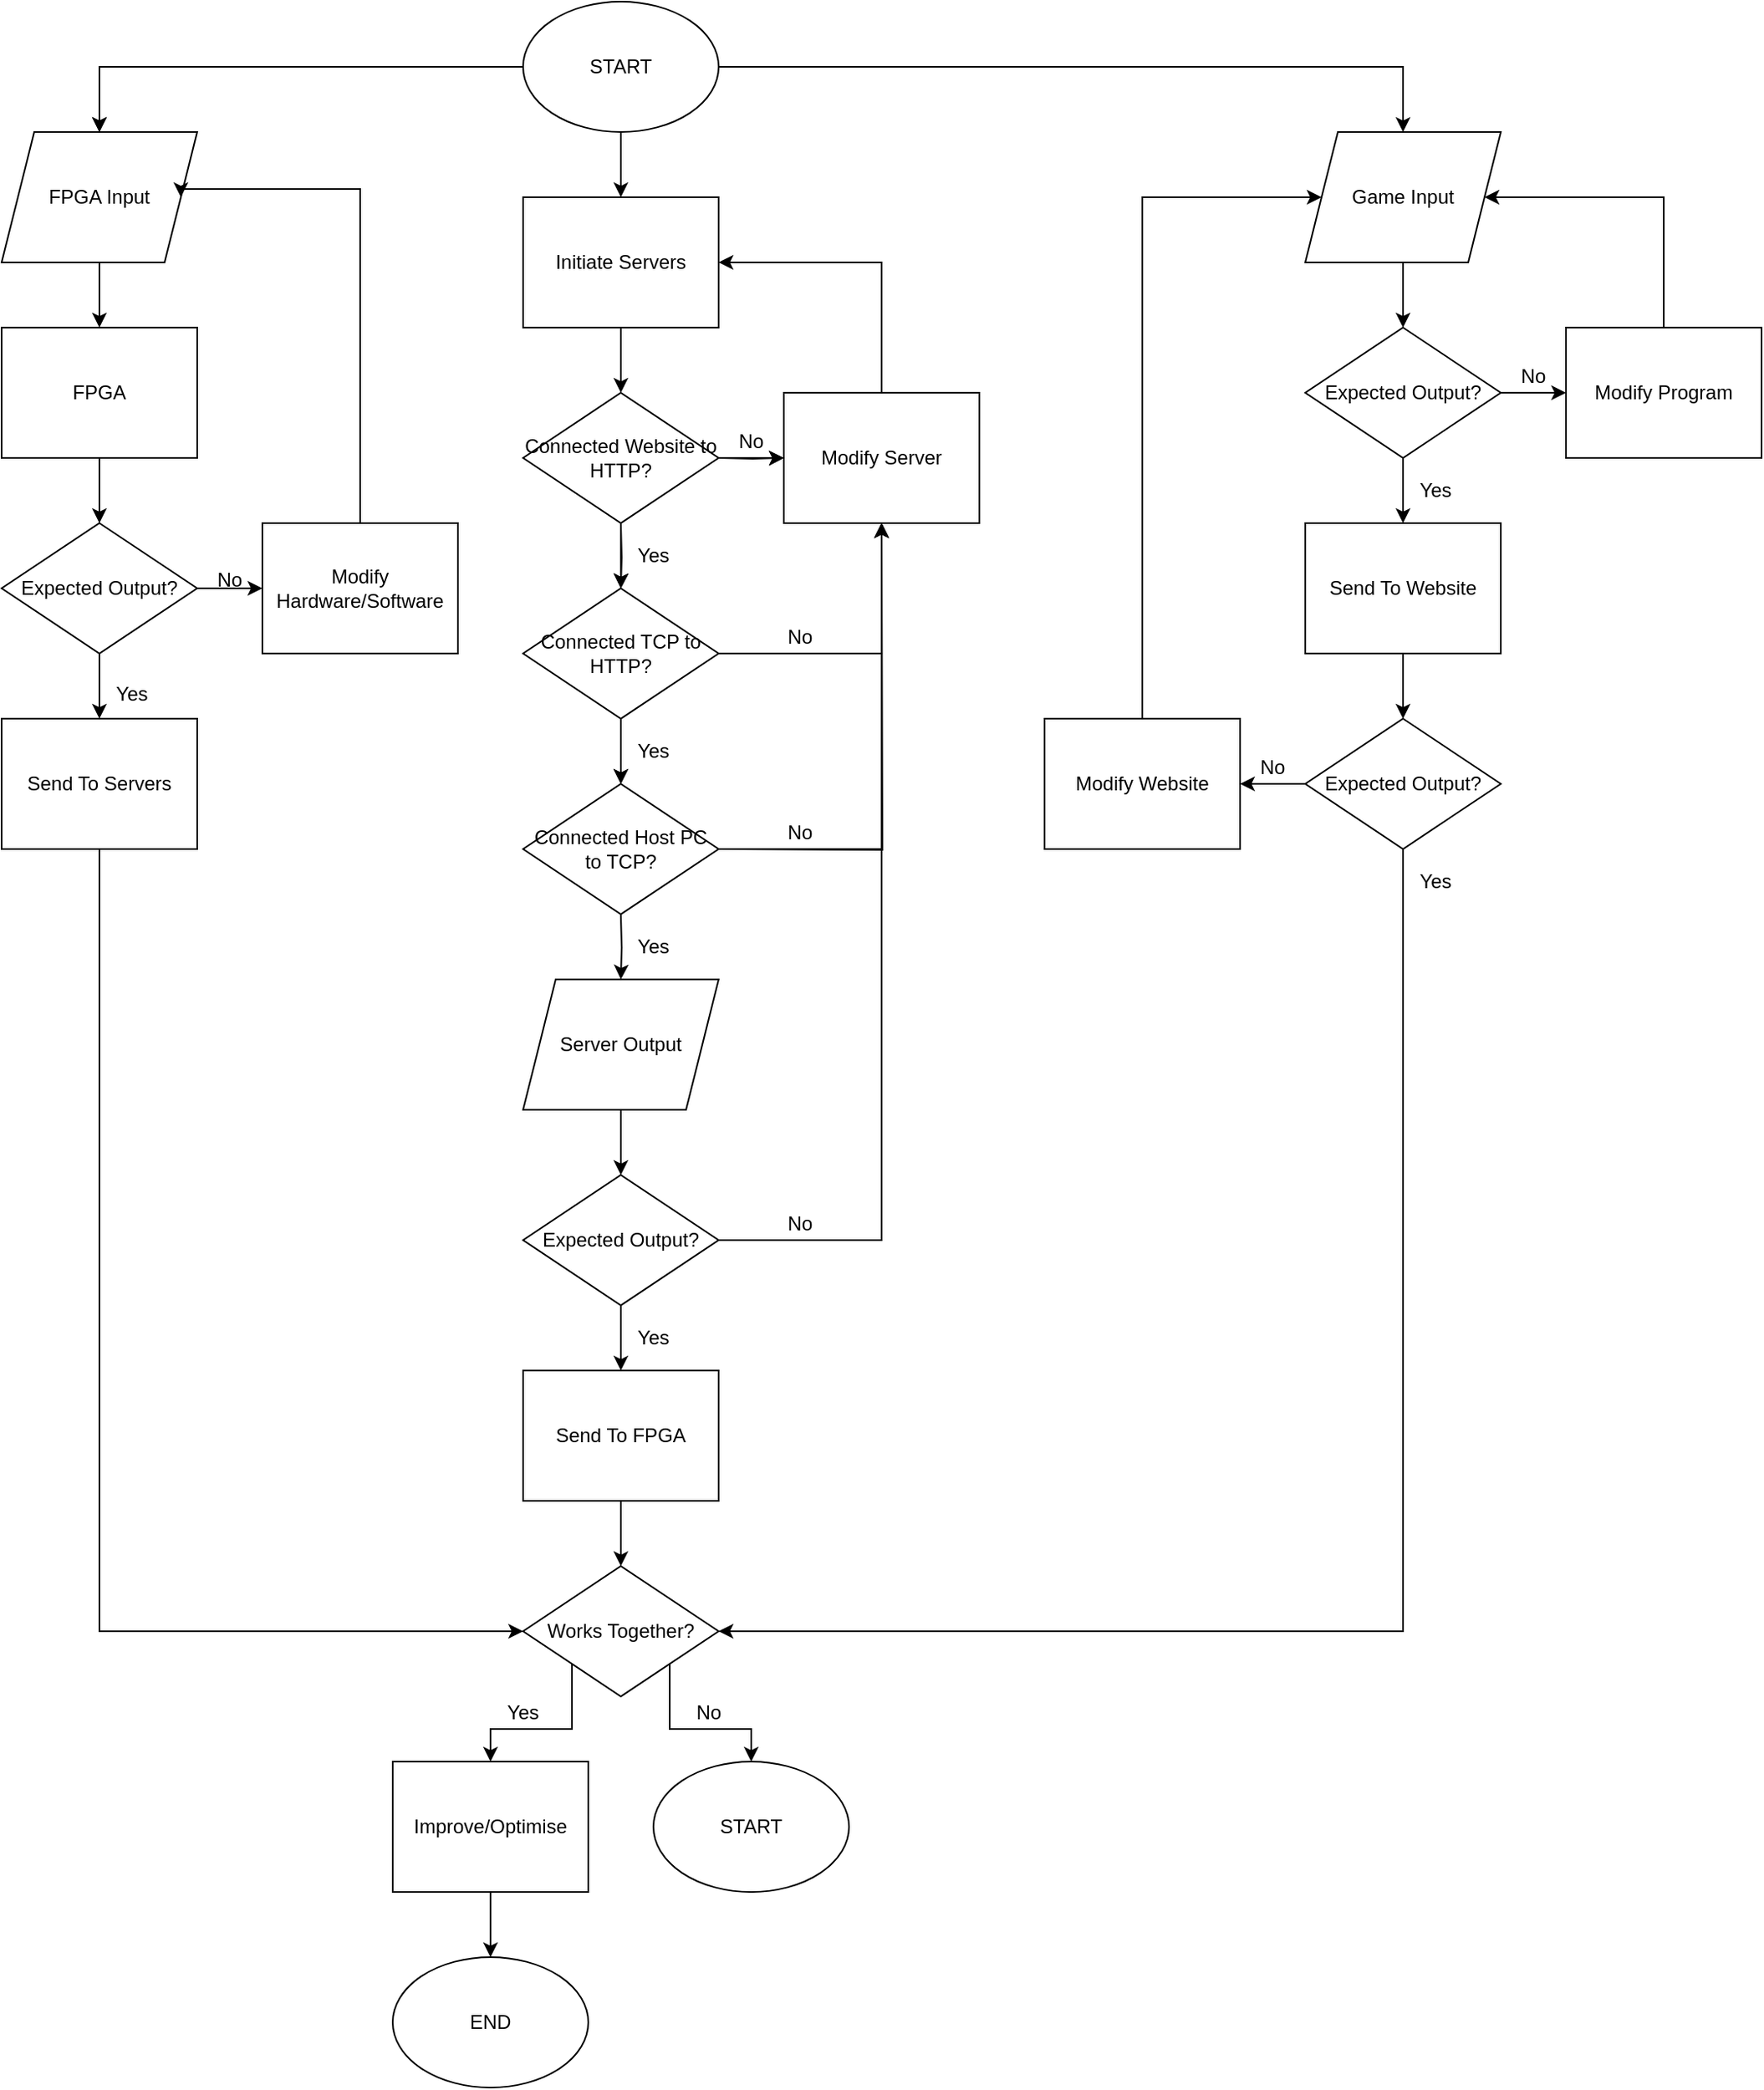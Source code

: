 <mxfile version="14.5.1" type="device"><diagram id="cnH5bd1zvQErQgsKjO0e" name="Page-1"><mxGraphModel dx="2556" dy="1160" grid="1" gridSize="10" guides="1" tooltips="1" connect="1" arrows="1" fold="1" page="1" pageScale="1" pageWidth="827" pageHeight="1169" math="0" shadow="0"><root><mxCell id="0"/><mxCell id="1" parent="0"/><mxCell id="_CtNyFLkLFWy0Ee-FRW--50" style="edgeStyle=orthogonalEdgeStyle;rounded=0;orthogonalLoop=1;jettySize=auto;html=1;exitX=1;exitY=0.5;exitDx=0;exitDy=0;entryX=0.5;entryY=0;entryDx=0;entryDy=0;" edge="1" parent="1" source="_CtNyFLkLFWy0Ee-FRW--1" target="_CtNyFLkLFWy0Ee-FRW--49"><mxGeometry relative="1" as="geometry"/></mxCell><mxCell id="_CtNyFLkLFWy0Ee-FRW--81" style="edgeStyle=orthogonalEdgeStyle;rounded=0;orthogonalLoop=1;jettySize=auto;html=1;exitX=0;exitY=0.5;exitDx=0;exitDy=0;entryX=0.5;entryY=0;entryDx=0;entryDy=0;" edge="1" parent="1" source="_CtNyFLkLFWy0Ee-FRW--1" target="_CtNyFLkLFWy0Ee-FRW--72"><mxGeometry relative="1" as="geometry"/></mxCell><mxCell id="_CtNyFLkLFWy0Ee-FRW--82" style="edgeStyle=orthogonalEdgeStyle;rounded=0;orthogonalLoop=1;jettySize=auto;html=1;exitX=0.5;exitY=1;exitDx=0;exitDy=0;entryX=0.5;entryY=0;entryDx=0;entryDy=0;" edge="1" parent="1" source="_CtNyFLkLFWy0Ee-FRW--1" target="_CtNyFLkLFWy0Ee-FRW--11"><mxGeometry relative="1" as="geometry"/></mxCell><mxCell id="_CtNyFLkLFWy0Ee-FRW--1" value="START" style="ellipse;whiteSpace=wrap;html=1;" vertex="1" parent="1"><mxGeometry x="320" width="120" height="80" as="geometry"/></mxCell><mxCell id="_CtNyFLkLFWy0Ee-FRW--42" style="edgeStyle=orthogonalEdgeStyle;rounded=0;orthogonalLoop=1;jettySize=auto;html=1;exitX=0.5;exitY=1;exitDx=0;exitDy=0;entryX=0.5;entryY=0;entryDx=0;entryDy=0;" edge="1" parent="1" source="_CtNyFLkLFWy0Ee-FRW--11" target="_CtNyFLkLFWy0Ee-FRW--40"><mxGeometry relative="1" as="geometry"/></mxCell><mxCell id="_CtNyFLkLFWy0Ee-FRW--11" value="Initiate Servers" style="rounded=0;whiteSpace=wrap;html=1;" vertex="1" parent="1"><mxGeometry x="320" y="120" width="120" height="80" as="geometry"/></mxCell><mxCell id="_CtNyFLkLFWy0Ee-FRW--18" style="edgeStyle=orthogonalEdgeStyle;rounded=0;orthogonalLoop=1;jettySize=auto;html=1;exitX=1;exitY=0.5;exitDx=0;exitDy=0;entryX=0;entryY=0.5;entryDx=0;entryDy=0;" edge="1" parent="1" target="_CtNyFLkLFWy0Ee-FRW--15"><mxGeometry relative="1" as="geometry"><mxPoint x="440.0" y="280" as="sourcePoint"/></mxGeometry></mxCell><mxCell id="_CtNyFLkLFWy0Ee-FRW--22" style="edgeStyle=orthogonalEdgeStyle;rounded=0;orthogonalLoop=1;jettySize=auto;html=1;exitX=0.5;exitY=1;exitDx=0;exitDy=0;entryX=0.5;entryY=0;entryDx=0;entryDy=0;" edge="1" parent="1" target="_CtNyFLkLFWy0Ee-FRW--21"><mxGeometry relative="1" as="geometry"><mxPoint x="380.0" y="320" as="sourcePoint"/></mxGeometry></mxCell><mxCell id="_CtNyFLkLFWy0Ee-FRW--19" style="edgeStyle=orthogonalEdgeStyle;rounded=0;orthogonalLoop=1;jettySize=auto;html=1;exitX=0.5;exitY=0;exitDx=0;exitDy=0;entryX=1;entryY=0.5;entryDx=0;entryDy=0;" edge="1" parent="1" source="_CtNyFLkLFWy0Ee-FRW--15" target="_CtNyFLkLFWy0Ee-FRW--11"><mxGeometry relative="1" as="geometry"/></mxCell><mxCell id="_CtNyFLkLFWy0Ee-FRW--15" value="Modify Server" style="rounded=0;whiteSpace=wrap;html=1;" vertex="1" parent="1"><mxGeometry x="480" y="240" width="120" height="80" as="geometry"/></mxCell><mxCell id="_CtNyFLkLFWy0Ee-FRW--20" value="No" style="text;html=1;strokeColor=none;fillColor=none;align=center;verticalAlign=middle;whiteSpace=wrap;rounded=0;" vertex="1" parent="1"><mxGeometry x="440" y="260" width="40" height="20" as="geometry"/></mxCell><mxCell id="_CtNyFLkLFWy0Ee-FRW--23" style="edgeStyle=orthogonalEdgeStyle;rounded=0;orthogonalLoop=1;jettySize=auto;html=1;exitX=1;exitY=0.5;exitDx=0;exitDy=0;entryX=0.5;entryY=1;entryDx=0;entryDy=0;" edge="1" parent="1" source="_CtNyFLkLFWy0Ee-FRW--21" target="_CtNyFLkLFWy0Ee-FRW--15"><mxGeometry relative="1" as="geometry"/></mxCell><mxCell id="_CtNyFLkLFWy0Ee-FRW--27" style="edgeStyle=orthogonalEdgeStyle;rounded=0;orthogonalLoop=1;jettySize=auto;html=1;exitX=0.5;exitY=1;exitDx=0;exitDy=0;entryX=0.5;entryY=0;entryDx=0;entryDy=0;" edge="1" parent="1" source="_CtNyFLkLFWy0Ee-FRW--21"><mxGeometry relative="1" as="geometry"><mxPoint x="380.0" y="480" as="targetPoint"/></mxGeometry></mxCell><mxCell id="_CtNyFLkLFWy0Ee-FRW--47" style="edgeStyle=orthogonalEdgeStyle;rounded=0;orthogonalLoop=1;jettySize=auto;html=1;exitX=0.5;exitY=1;exitDx=0;exitDy=0;entryX=0.5;entryY=0;entryDx=0;entryDy=0;" edge="1" parent="1" source="_CtNyFLkLFWy0Ee-FRW--21" target="_CtNyFLkLFWy0Ee-FRW--39"><mxGeometry relative="1" as="geometry"/></mxCell><mxCell id="_CtNyFLkLFWy0Ee-FRW--21" value="Connected TCP to HTTP?" style="rhombus;whiteSpace=wrap;html=1;" vertex="1" parent="1"><mxGeometry x="320" y="360" width="120" height="80" as="geometry"/></mxCell><mxCell id="_CtNyFLkLFWy0Ee-FRW--24" value="No" style="text;html=1;strokeColor=none;fillColor=none;align=center;verticalAlign=middle;whiteSpace=wrap;rounded=0;" vertex="1" parent="1"><mxGeometry x="470" y="380" width="40" height="20" as="geometry"/></mxCell><mxCell id="_CtNyFLkLFWy0Ee-FRW--29" style="edgeStyle=orthogonalEdgeStyle;rounded=0;orthogonalLoop=1;jettySize=auto;html=1;exitX=1;exitY=0.5;exitDx=0;exitDy=0;" edge="1" parent="1"><mxGeometry relative="1" as="geometry"><mxPoint x="440.0" y="520" as="sourcePoint"/><mxPoint x="540" y="320" as="targetPoint"/></mxGeometry></mxCell><mxCell id="_CtNyFLkLFWy0Ee-FRW--30" value="No" style="text;html=1;strokeColor=none;fillColor=none;align=center;verticalAlign=middle;whiteSpace=wrap;rounded=0;" vertex="1" parent="1"><mxGeometry x="470" y="500" width="40" height="20" as="geometry"/></mxCell><mxCell id="_CtNyFLkLFWy0Ee-FRW--32" value="Yes" style="text;html=1;strokeColor=none;fillColor=none;align=center;verticalAlign=middle;whiteSpace=wrap;rounded=0;" vertex="1" parent="1"><mxGeometry x="380" y="330" width="40" height="20" as="geometry"/></mxCell><mxCell id="_CtNyFLkLFWy0Ee-FRW--33" value="Yes" style="text;html=1;strokeColor=none;fillColor=none;align=center;verticalAlign=middle;whiteSpace=wrap;rounded=0;" vertex="1" parent="1"><mxGeometry x="380" y="450" width="40" height="20" as="geometry"/></mxCell><mxCell id="_CtNyFLkLFWy0Ee-FRW--48" style="edgeStyle=orthogonalEdgeStyle;rounded=0;orthogonalLoop=1;jettySize=auto;html=1;exitX=1;exitY=0.5;exitDx=0;exitDy=0;entryX=0.5;entryY=1;entryDx=0;entryDy=0;" edge="1" parent="1" source="_CtNyFLkLFWy0Ee-FRW--39" target="_CtNyFLkLFWy0Ee-FRW--15"><mxGeometry relative="1" as="geometry"/></mxCell><mxCell id="_CtNyFLkLFWy0Ee-FRW--39" value="Connected Host PC to TCP?" style="rhombus;whiteSpace=wrap;html=1;" vertex="1" parent="1"><mxGeometry x="320" y="480" width="120" height="80" as="geometry"/></mxCell><mxCell id="_CtNyFLkLFWy0Ee-FRW--44" style="edgeStyle=orthogonalEdgeStyle;rounded=0;orthogonalLoop=1;jettySize=auto;html=1;exitX=0.5;exitY=1;exitDx=0;exitDy=0;entryX=0.5;entryY=0;entryDx=0;entryDy=0;" edge="1" parent="1" source="_CtNyFLkLFWy0Ee-FRW--40" target="_CtNyFLkLFWy0Ee-FRW--21"><mxGeometry relative="1" as="geometry"/></mxCell><mxCell id="_CtNyFLkLFWy0Ee-FRW--40" value="Connected Website to HTTP?" style="rhombus;whiteSpace=wrap;html=1;" vertex="1" parent="1"><mxGeometry x="320" y="240" width="120" height="80" as="geometry"/></mxCell><mxCell id="_CtNyFLkLFWy0Ee-FRW--45" style="edgeStyle=orthogonalEdgeStyle;rounded=0;orthogonalLoop=1;jettySize=auto;html=1;exitX=0;exitY=1;exitDx=0;exitDy=0;entryX=1;entryY=1;entryDx=0;entryDy=0;" edge="1" parent="1" source="_CtNyFLkLFWy0Ee-FRW--20" target="_CtNyFLkLFWy0Ee-FRW--20"><mxGeometry relative="1" as="geometry"><Array as="points"><mxPoint x="460" y="280"/><mxPoint x="460" y="280"/></Array></mxGeometry></mxCell><mxCell id="_CtNyFLkLFWy0Ee-FRW--52" style="edgeStyle=orthogonalEdgeStyle;rounded=0;orthogonalLoop=1;jettySize=auto;html=1;exitX=0.5;exitY=1;exitDx=0;exitDy=0;entryX=0.5;entryY=0;entryDx=0;entryDy=0;" edge="1" parent="1" source="_CtNyFLkLFWy0Ee-FRW--49" target="_CtNyFLkLFWy0Ee-FRW--51"><mxGeometry relative="1" as="geometry"/></mxCell><mxCell id="_CtNyFLkLFWy0Ee-FRW--49" value="Game Input" style="shape=parallelogram;perimeter=parallelogramPerimeter;whiteSpace=wrap;html=1;fixedSize=1;" vertex="1" parent="1"><mxGeometry x="800" y="80" width="120" height="80" as="geometry"/></mxCell><mxCell id="_CtNyFLkLFWy0Ee-FRW--58" style="edgeStyle=orthogonalEdgeStyle;rounded=0;orthogonalLoop=1;jettySize=auto;html=1;exitX=0.5;exitY=1;exitDx=0;exitDy=0;entryX=0.5;entryY=0;entryDx=0;entryDy=0;" edge="1" parent="1" source="_CtNyFLkLFWy0Ee-FRW--51"><mxGeometry relative="1" as="geometry"><mxPoint x="860" y="320" as="targetPoint"/></mxGeometry></mxCell><mxCell id="_CtNyFLkLFWy0Ee-FRW--121" style="edgeStyle=orthogonalEdgeStyle;rounded=0;orthogonalLoop=1;jettySize=auto;html=1;exitX=1;exitY=0.5;exitDx=0;exitDy=0;entryX=1;entryY=1;entryDx=0;entryDy=0;" edge="1" parent="1" source="_CtNyFLkLFWy0Ee-FRW--51" target="_CtNyFLkLFWy0Ee-FRW--55"><mxGeometry relative="1" as="geometry"><Array as="points"><mxPoint x="950" y="240"/><mxPoint x="950" y="240"/></Array></mxGeometry></mxCell><mxCell id="_CtNyFLkLFWy0Ee-FRW--51" value="Expected Output?" style="rhombus;whiteSpace=wrap;html=1;" vertex="1" parent="1"><mxGeometry x="800" y="200" width="120" height="80" as="geometry"/></mxCell><mxCell id="_CtNyFLkLFWy0Ee-FRW--119" style="edgeStyle=orthogonalEdgeStyle;rounded=0;orthogonalLoop=1;jettySize=auto;html=1;exitX=0.5;exitY=0;exitDx=0;exitDy=0;entryX=1;entryY=0.5;entryDx=0;entryDy=0;" edge="1" parent="1" source="_CtNyFLkLFWy0Ee-FRW--54" target="_CtNyFLkLFWy0Ee-FRW--49"><mxGeometry relative="1" as="geometry"><Array as="points"><mxPoint x="1020" y="120"/></Array></mxGeometry></mxCell><mxCell id="_CtNyFLkLFWy0Ee-FRW--54" value="Modify Program" style="rounded=0;whiteSpace=wrap;html=1;" vertex="1" parent="1"><mxGeometry x="960" y="200" width="120" height="80" as="geometry"/></mxCell><mxCell id="_CtNyFLkLFWy0Ee-FRW--55" value="No" style="text;html=1;strokeColor=none;fillColor=none;align=center;verticalAlign=middle;whiteSpace=wrap;rounded=0;" vertex="1" parent="1"><mxGeometry x="920" y="220" width="40" height="20" as="geometry"/></mxCell><mxCell id="_CtNyFLkLFWy0Ee-FRW--124" style="edgeStyle=orthogonalEdgeStyle;rounded=0;orthogonalLoop=1;jettySize=auto;html=1;exitX=0;exitY=0.5;exitDx=0;exitDy=0;entryX=1;entryY=0.5;entryDx=0;entryDy=0;" edge="1" parent="1" source="_CtNyFLkLFWy0Ee-FRW--59" target="_CtNyFLkLFWy0Ee-FRW--66"><mxGeometry relative="1" as="geometry"/></mxCell><mxCell id="_CtNyFLkLFWy0Ee-FRW--59" value="Expected Output?" style="rhombus;whiteSpace=wrap;html=1;" vertex="1" parent="1"><mxGeometry x="800" y="440" width="120" height="80" as="geometry"/></mxCell><mxCell id="_CtNyFLkLFWy0Ee-FRW--65" style="edgeStyle=orthogonalEdgeStyle;rounded=0;orthogonalLoop=1;jettySize=auto;html=1;exitX=0.5;exitY=1;exitDx=0;exitDy=0;entryX=0.5;entryY=0;entryDx=0;entryDy=0;" edge="1" parent="1" source="_CtNyFLkLFWy0Ee-FRW--63" target="_CtNyFLkLFWy0Ee-FRW--59"><mxGeometry relative="1" as="geometry"/></mxCell><mxCell id="_CtNyFLkLFWy0Ee-FRW--63" value="Send To Website" style="rounded=0;whiteSpace=wrap;html=1;" vertex="1" parent="1"><mxGeometry x="800" y="320" width="120" height="80" as="geometry"/></mxCell><mxCell id="_CtNyFLkLFWy0Ee-FRW--125" style="edgeStyle=orthogonalEdgeStyle;rounded=0;orthogonalLoop=1;jettySize=auto;html=1;exitX=0.5;exitY=0;exitDx=0;exitDy=0;entryX=0;entryY=0.5;entryDx=0;entryDy=0;" edge="1" parent="1" source="_CtNyFLkLFWy0Ee-FRW--66" target="_CtNyFLkLFWy0Ee-FRW--49"><mxGeometry relative="1" as="geometry"><Array as="points"><mxPoint x="700" y="120"/></Array></mxGeometry></mxCell><mxCell id="_CtNyFLkLFWy0Ee-FRW--135" style="edgeStyle=orthogonalEdgeStyle;rounded=0;orthogonalLoop=1;jettySize=auto;html=1;entryX=1;entryY=0.5;entryDx=0;entryDy=0;exitX=0.5;exitY=1;exitDx=0;exitDy=0;" edge="1" parent="1" source="_CtNyFLkLFWy0Ee-FRW--59" target="_CtNyFLkLFWy0Ee-FRW--132"><mxGeometry relative="1" as="geometry"><mxPoint x="780" y="760" as="sourcePoint"/></mxGeometry></mxCell><mxCell id="_CtNyFLkLFWy0Ee-FRW--66" value="Modify Website" style="rounded=0;whiteSpace=wrap;html=1;" vertex="1" parent="1"><mxGeometry x="640" y="440" width="120" height="80" as="geometry"/></mxCell><mxCell id="_CtNyFLkLFWy0Ee-FRW--70" style="edgeStyle=orthogonalEdgeStyle;rounded=0;orthogonalLoop=1;jettySize=auto;html=1;exitX=0.5;exitY=1;exitDx=0;exitDy=0;entryX=0.5;entryY=0;entryDx=0;entryDy=0;" edge="1" parent="1" target="_CtNyFLkLFWy0Ee-FRW--72"><mxGeometry relative="1" as="geometry"><mxPoint x="60" y="45" as="sourcePoint"/></mxGeometry></mxCell><mxCell id="_CtNyFLkLFWy0Ee-FRW--71" style="edgeStyle=orthogonalEdgeStyle;rounded=0;orthogonalLoop=1;jettySize=auto;html=1;exitX=0.5;exitY=1;exitDx=0;exitDy=0;entryX=0.5;entryY=0;entryDx=0;entryDy=0;" edge="1" parent="1" source="_CtNyFLkLFWy0Ee-FRW--72" target="_CtNyFLkLFWy0Ee-FRW--80"><mxGeometry relative="1" as="geometry"/></mxCell><mxCell id="_CtNyFLkLFWy0Ee-FRW--72" value="FPGA Input" style="shape=parallelogram;perimeter=parallelogramPerimeter;whiteSpace=wrap;html=1;fixedSize=1;" vertex="1" parent="1"><mxGeometry y="80" width="120" height="80" as="geometry"/></mxCell><mxCell id="_CtNyFLkLFWy0Ee-FRW--73" style="edgeStyle=orthogonalEdgeStyle;rounded=0;orthogonalLoop=1;jettySize=auto;html=1;exitX=1;exitY=0.5;exitDx=0;exitDy=0;entryX=0;entryY=0.5;entryDx=0;entryDy=0;" edge="1" parent="1" source="_CtNyFLkLFWy0Ee-FRW--74" target="_CtNyFLkLFWy0Ee-FRW--76"><mxGeometry relative="1" as="geometry"/></mxCell><mxCell id="_CtNyFLkLFWy0Ee-FRW--90" style="edgeStyle=orthogonalEdgeStyle;rounded=0;orthogonalLoop=1;jettySize=auto;html=1;exitX=0.5;exitY=1;exitDx=0;exitDy=0;entryX=0.5;entryY=0;entryDx=0;entryDy=0;" edge="1" parent="1" source="_CtNyFLkLFWy0Ee-FRW--74"><mxGeometry relative="1" as="geometry"><mxPoint x="60.0" y="440" as="targetPoint"/></mxGeometry></mxCell><mxCell id="_CtNyFLkLFWy0Ee-FRW--74" value="Expected Output?" style="rhombus;whiteSpace=wrap;html=1;" vertex="1" parent="1"><mxGeometry y="320" width="120" height="80" as="geometry"/></mxCell><mxCell id="_CtNyFLkLFWy0Ee-FRW--75" style="edgeStyle=orthogonalEdgeStyle;rounded=0;orthogonalLoop=1;jettySize=auto;html=1;exitX=0.5;exitY=0;exitDx=0;exitDy=0;entryX=1;entryY=0.5;entryDx=0;entryDy=0;" edge="1" parent="1" source="_CtNyFLkLFWy0Ee-FRW--76" target="_CtNyFLkLFWy0Ee-FRW--72"><mxGeometry relative="1" as="geometry"><mxPoint x="220" y="105" as="targetPoint"/><Array as="points"><mxPoint x="220" y="115"/></Array></mxGeometry></mxCell><mxCell id="_CtNyFLkLFWy0Ee-FRW--76" value="Modify Hardware/Software" style="rounded=0;whiteSpace=wrap;html=1;" vertex="1" parent="1"><mxGeometry x="160" y="320" width="120" height="80" as="geometry"/></mxCell><mxCell id="_CtNyFLkLFWy0Ee-FRW--77" value="Yes" style="text;html=1;strokeColor=none;fillColor=none;align=center;verticalAlign=middle;whiteSpace=wrap;rounded=0;" vertex="1" parent="1"><mxGeometry x="60" y="415" width="40" height="20" as="geometry"/></mxCell><mxCell id="_CtNyFLkLFWy0Ee-FRW--78" value="No" style="text;html=1;strokeColor=none;fillColor=none;align=center;verticalAlign=middle;whiteSpace=wrap;rounded=0;" vertex="1" parent="1"><mxGeometry x="120" y="345" width="40" height="20" as="geometry"/></mxCell><mxCell id="_CtNyFLkLFWy0Ee-FRW--79" style="edgeStyle=orthogonalEdgeStyle;rounded=0;orthogonalLoop=1;jettySize=auto;html=1;exitX=0.5;exitY=1;exitDx=0;exitDy=0;entryX=0.5;entryY=0;entryDx=0;entryDy=0;" edge="1" parent="1" source="_CtNyFLkLFWy0Ee-FRW--80" target="_CtNyFLkLFWy0Ee-FRW--74"><mxGeometry relative="1" as="geometry"/></mxCell><mxCell id="_CtNyFLkLFWy0Ee-FRW--80" value="FPGA" style="rounded=0;whiteSpace=wrap;html=1;" vertex="1" parent="1"><mxGeometry y="200" width="120" height="80" as="geometry"/></mxCell><mxCell id="_CtNyFLkLFWy0Ee-FRW--83" value="No" style="text;html=1;strokeColor=none;fillColor=none;align=center;verticalAlign=middle;whiteSpace=wrap;rounded=0;" vertex="1" parent="1"><mxGeometry x="760" y="460" width="40" height="20" as="geometry"/></mxCell><mxCell id="_CtNyFLkLFWy0Ee-FRW--84" value="Yes" style="text;html=1;strokeColor=none;fillColor=none;align=center;verticalAlign=middle;whiteSpace=wrap;rounded=0;" vertex="1" parent="1"><mxGeometry x="860" y="290" width="40" height="20" as="geometry"/></mxCell><mxCell id="_CtNyFLkLFWy0Ee-FRW--85" value="Yes" style="text;html=1;strokeColor=none;fillColor=none;align=center;verticalAlign=middle;whiteSpace=wrap;rounded=0;" vertex="1" parent="1"><mxGeometry x="860" y="530" width="40" height="20" as="geometry"/></mxCell><mxCell id="_CtNyFLkLFWy0Ee-FRW--134" style="edgeStyle=orthogonalEdgeStyle;rounded=0;orthogonalLoop=1;jettySize=auto;html=1;exitX=0.5;exitY=1;exitDx=0;exitDy=0;entryX=0;entryY=0.5;entryDx=0;entryDy=0;" edge="1" parent="1" source="_CtNyFLkLFWy0Ee-FRW--102" target="_CtNyFLkLFWy0Ee-FRW--132"><mxGeometry relative="1" as="geometry"/></mxCell><mxCell id="_CtNyFLkLFWy0Ee-FRW--102" value="Send To Servers" style="rounded=0;whiteSpace=wrap;html=1;" vertex="1" parent="1"><mxGeometry y="440" width="120" height="80" as="geometry"/></mxCell><mxCell id="_CtNyFLkLFWy0Ee-FRW--107" style="edgeStyle=orthogonalEdgeStyle;rounded=0;orthogonalLoop=1;jettySize=auto;html=1;exitX=0.5;exitY=1;exitDx=0;exitDy=0;entryX=0.5;entryY=0;entryDx=0;entryDy=0;" edge="1" parent="1"><mxGeometry relative="1" as="geometry"><mxPoint x="380.0" y="560" as="sourcePoint"/><mxPoint x="380" y="600" as="targetPoint"/></mxGeometry></mxCell><mxCell id="_CtNyFLkLFWy0Ee-FRW--133" style="edgeStyle=orthogonalEdgeStyle;rounded=0;orthogonalLoop=1;jettySize=auto;html=1;exitX=0.5;exitY=1;exitDx=0;exitDy=0;entryX=0.5;entryY=0;entryDx=0;entryDy=0;" edge="1" parent="1" source="_CtNyFLkLFWy0Ee-FRW--108" target="_CtNyFLkLFWy0Ee-FRW--132"><mxGeometry relative="1" as="geometry"/></mxCell><mxCell id="_CtNyFLkLFWy0Ee-FRW--108" value="Send To FPGA" style="rounded=0;whiteSpace=wrap;html=1;" vertex="1" parent="1"><mxGeometry x="320" y="840" width="120" height="80" as="geometry"/></mxCell><mxCell id="_CtNyFLkLFWy0Ee-FRW--109" value="Yes" style="text;html=1;strokeColor=none;fillColor=none;align=center;verticalAlign=middle;whiteSpace=wrap;rounded=0;" vertex="1" parent="1"><mxGeometry x="380" y="570" width="40" height="20" as="geometry"/></mxCell><mxCell id="_CtNyFLkLFWy0Ee-FRW--112" style="edgeStyle=orthogonalEdgeStyle;rounded=0;orthogonalLoop=1;jettySize=auto;html=1;exitX=0.5;exitY=1;exitDx=0;exitDy=0;entryX=0.5;entryY=0;entryDx=0;entryDy=0;" edge="1" parent="1" source="_CtNyFLkLFWy0Ee-FRW--110" target="_CtNyFLkLFWy0Ee-FRW--111"><mxGeometry relative="1" as="geometry"/></mxCell><mxCell id="_CtNyFLkLFWy0Ee-FRW--110" value="Server Output" style="shape=parallelogram;perimeter=parallelogramPerimeter;whiteSpace=wrap;html=1;fixedSize=1;" vertex="1" parent="1"><mxGeometry x="320" y="600" width="120" height="80" as="geometry"/></mxCell><mxCell id="_CtNyFLkLFWy0Ee-FRW--113" style="edgeStyle=orthogonalEdgeStyle;rounded=0;orthogonalLoop=1;jettySize=auto;html=1;exitX=0.5;exitY=1;exitDx=0;exitDy=0;entryX=0.5;entryY=0;entryDx=0;entryDy=0;" edge="1" parent="1" source="_CtNyFLkLFWy0Ee-FRW--111" target="_CtNyFLkLFWy0Ee-FRW--108"><mxGeometry relative="1" as="geometry"/></mxCell><mxCell id="_CtNyFLkLFWy0Ee-FRW--114" style="edgeStyle=orthogonalEdgeStyle;rounded=0;orthogonalLoop=1;jettySize=auto;html=1;exitX=1;exitY=0.5;exitDx=0;exitDy=0;entryX=0.5;entryY=1;entryDx=0;entryDy=0;" edge="1" parent="1" source="_CtNyFLkLFWy0Ee-FRW--111" target="_CtNyFLkLFWy0Ee-FRW--15"><mxGeometry relative="1" as="geometry"/></mxCell><mxCell id="_CtNyFLkLFWy0Ee-FRW--111" value="Expected Output?" style="rhombus;whiteSpace=wrap;html=1;" vertex="1" parent="1"><mxGeometry x="320" y="720" width="120" height="80" as="geometry"/></mxCell><mxCell id="_CtNyFLkLFWy0Ee-FRW--115" value="No" style="text;html=1;strokeColor=none;fillColor=none;align=center;verticalAlign=middle;whiteSpace=wrap;rounded=0;" vertex="1" parent="1"><mxGeometry x="470" y="740" width="40" height="20" as="geometry"/></mxCell><mxCell id="_CtNyFLkLFWy0Ee-FRW--116" value="Yes" style="text;html=1;strokeColor=none;fillColor=none;align=center;verticalAlign=middle;whiteSpace=wrap;rounded=0;" vertex="1" parent="1"><mxGeometry x="380" y="810" width="40" height="20" as="geometry"/></mxCell><mxCell id="_CtNyFLkLFWy0Ee-FRW--130" value="END" style="ellipse;whiteSpace=wrap;html=1;" vertex="1" parent="1"><mxGeometry x="240" y="1200" width="120" height="80" as="geometry"/></mxCell><mxCell id="_CtNyFLkLFWy0Ee-FRW--142" style="edgeStyle=orthogonalEdgeStyle;rounded=0;orthogonalLoop=1;jettySize=auto;html=1;exitX=0;exitY=1;exitDx=0;exitDy=0;entryX=0.5;entryY=0;entryDx=0;entryDy=0;" edge="1" parent="1" source="_CtNyFLkLFWy0Ee-FRW--132" target="_CtNyFLkLFWy0Ee-FRW--136"><mxGeometry relative="1" as="geometry"/></mxCell><mxCell id="_CtNyFLkLFWy0Ee-FRW--143" style="edgeStyle=orthogonalEdgeStyle;rounded=0;orthogonalLoop=1;jettySize=auto;html=1;exitX=1;exitY=1;exitDx=0;exitDy=0;entryX=0.5;entryY=0;entryDx=0;entryDy=0;" edge="1" parent="1" source="_CtNyFLkLFWy0Ee-FRW--132" target="_CtNyFLkLFWy0Ee-FRW--139"><mxGeometry relative="1" as="geometry"/></mxCell><mxCell id="_CtNyFLkLFWy0Ee-FRW--132" value="Works Together?" style="rhombus;whiteSpace=wrap;html=1;" vertex="1" parent="1"><mxGeometry x="320" y="960" width="120" height="80" as="geometry"/></mxCell><mxCell id="_CtNyFLkLFWy0Ee-FRW--138" style="edgeStyle=orthogonalEdgeStyle;rounded=0;orthogonalLoop=1;jettySize=auto;html=1;exitX=0.5;exitY=1;exitDx=0;exitDy=0;entryX=0.5;entryY=0;entryDx=0;entryDy=0;" edge="1" parent="1" source="_CtNyFLkLFWy0Ee-FRW--136" target="_CtNyFLkLFWy0Ee-FRW--130"><mxGeometry relative="1" as="geometry"/></mxCell><mxCell id="_CtNyFLkLFWy0Ee-FRW--136" value="Improve/Optimise" style="rounded=0;whiteSpace=wrap;html=1;" vertex="1" parent="1"><mxGeometry x="240" y="1080" width="120" height="80" as="geometry"/></mxCell><mxCell id="_CtNyFLkLFWy0Ee-FRW--139" value="START" style="ellipse;whiteSpace=wrap;html=1;" vertex="1" parent="1"><mxGeometry x="400" y="1080" width="120" height="80" as="geometry"/></mxCell><mxCell id="_CtNyFLkLFWy0Ee-FRW--144" value="No" style="text;html=1;strokeColor=none;fillColor=none;align=center;verticalAlign=middle;whiteSpace=wrap;rounded=0;" vertex="1" parent="1"><mxGeometry x="414" y="1040" width="40" height="20" as="geometry"/></mxCell><mxCell id="_CtNyFLkLFWy0Ee-FRW--145" value="Yes" style="text;html=1;strokeColor=none;fillColor=none;align=center;verticalAlign=middle;whiteSpace=wrap;rounded=0;" vertex="1" parent="1"><mxGeometry x="300" y="1040" width="40" height="20" as="geometry"/></mxCell></root></mxGraphModel></diagram></mxfile>